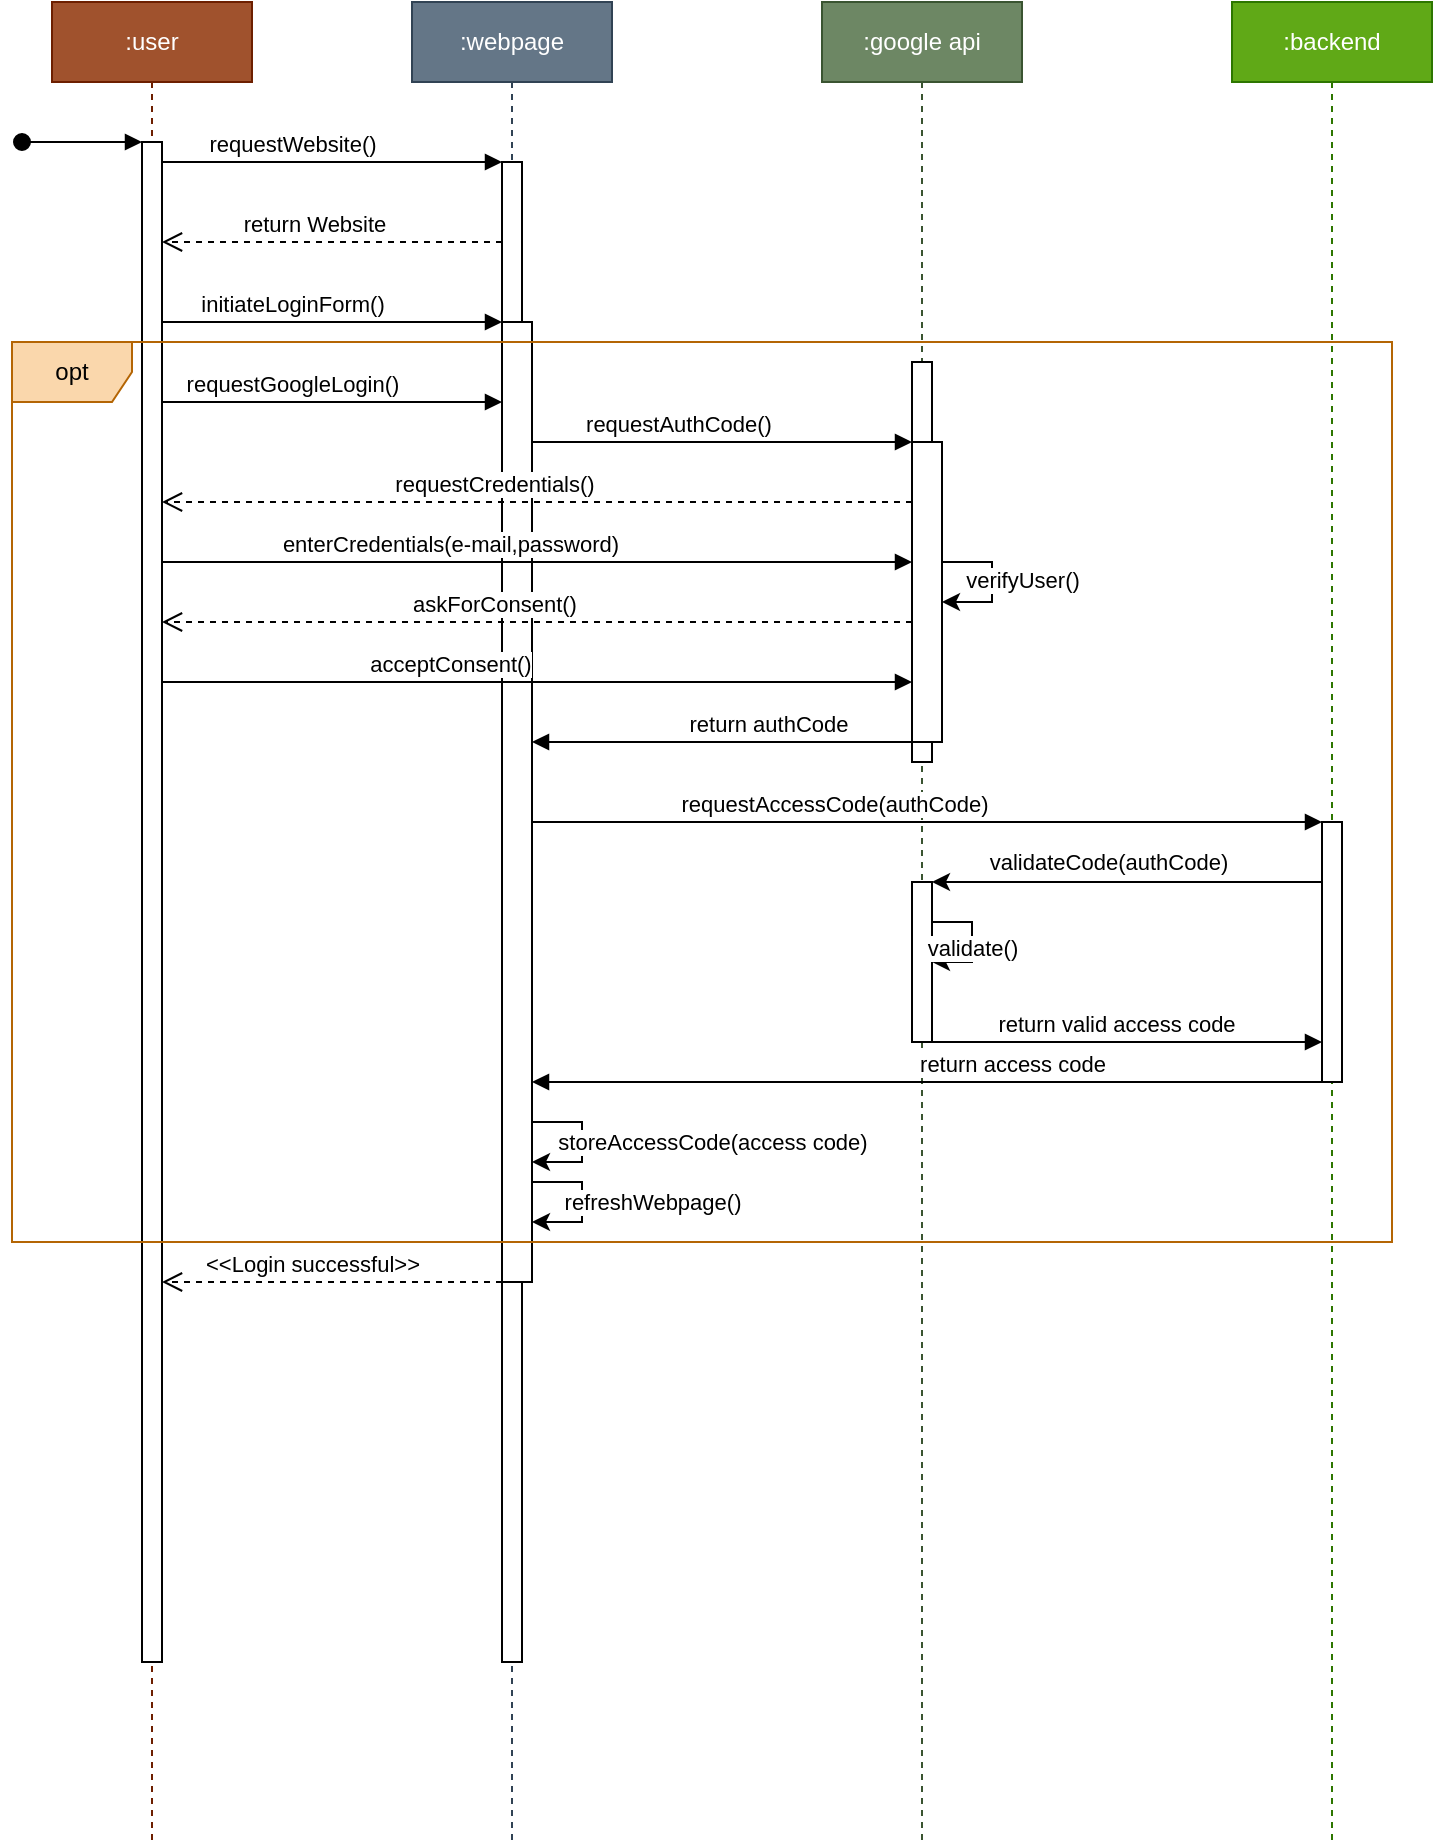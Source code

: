 <mxfile version="22.0.8" type="github">
  <diagram name="Page-1" id="2YBvvXClWsGukQMizWep">
    <mxGraphModel dx="1793" dy="943" grid="1" gridSize="10" guides="1" tooltips="1" connect="1" arrows="1" fold="1" page="1" pageScale="1" pageWidth="850" pageHeight="1100" math="0" shadow="0">
      <root>
        <mxCell id="0" />
        <mxCell id="1" parent="0" />
        <mxCell id="aM9ryv3xv72pqoxQDRHE-1" value=":user" style="shape=umlLifeline;perimeter=lifelinePerimeter;whiteSpace=wrap;html=1;container=0;dropTarget=0;collapsible=0;recursiveResize=0;outlineConnect=0;portConstraint=eastwest;newEdgeStyle={&quot;edgeStyle&quot;:&quot;elbowEdgeStyle&quot;,&quot;elbow&quot;:&quot;vertical&quot;,&quot;curved&quot;:0,&quot;rounded&quot;:0};fillColor=#a0522d;strokeColor=#6D1F00;fontColor=#ffffff;" parent="1" vertex="1">
          <mxGeometry x="40" y="40" width="100" height="920" as="geometry" />
        </mxCell>
        <mxCell id="aM9ryv3xv72pqoxQDRHE-2" value="" style="html=1;points=[];perimeter=orthogonalPerimeter;outlineConnect=0;targetShapes=umlLifeline;portConstraint=eastwest;newEdgeStyle={&quot;edgeStyle&quot;:&quot;elbowEdgeStyle&quot;,&quot;elbow&quot;:&quot;vertical&quot;,&quot;curved&quot;:0,&quot;rounded&quot;:0};" parent="aM9ryv3xv72pqoxQDRHE-1" vertex="1">
          <mxGeometry x="45" y="70" width="10" height="760" as="geometry" />
        </mxCell>
        <mxCell id="aM9ryv3xv72pqoxQDRHE-3" value="" style="html=1;verticalAlign=bottom;startArrow=oval;endArrow=block;startSize=8;edgeStyle=elbowEdgeStyle;elbow=vertical;curved=0;rounded=0;" parent="aM9ryv3xv72pqoxQDRHE-1" target="aM9ryv3xv72pqoxQDRHE-2" edge="1">
          <mxGeometry relative="1" as="geometry">
            <mxPoint x="-15" y="70" as="sourcePoint" />
          </mxGeometry>
        </mxCell>
        <mxCell id="aM9ryv3xv72pqoxQDRHE-5" value=":webpage" style="shape=umlLifeline;perimeter=lifelinePerimeter;whiteSpace=wrap;html=1;container=0;dropTarget=0;collapsible=0;recursiveResize=0;outlineConnect=0;portConstraint=eastwest;newEdgeStyle={&quot;edgeStyle&quot;:&quot;elbowEdgeStyle&quot;,&quot;elbow&quot;:&quot;vertical&quot;,&quot;curved&quot;:0,&quot;rounded&quot;:0};fillColor=#647687;strokeColor=#314354;fontColor=#ffffff;" parent="1" vertex="1">
          <mxGeometry x="220" y="40" width="100" height="920" as="geometry" />
        </mxCell>
        <mxCell id="aM9ryv3xv72pqoxQDRHE-6" value="" style="html=1;points=[];perimeter=orthogonalPerimeter;outlineConnect=0;targetShapes=umlLifeline;portConstraint=eastwest;newEdgeStyle={&quot;edgeStyle&quot;:&quot;elbowEdgeStyle&quot;,&quot;elbow&quot;:&quot;vertical&quot;,&quot;curved&quot;:0,&quot;rounded&quot;:0};" parent="aM9ryv3xv72pqoxQDRHE-5" vertex="1">
          <mxGeometry x="45" y="80" width="10" height="750" as="geometry" />
        </mxCell>
        <mxCell id="V-er5pfB7dBP98jVSQV--6" value="" style="html=1;points=[];perimeter=orthogonalPerimeter;outlineConnect=0;targetShapes=umlLifeline;portConstraint=eastwest;newEdgeStyle={&quot;edgeStyle&quot;:&quot;elbowEdgeStyle&quot;,&quot;elbow&quot;:&quot;vertical&quot;,&quot;curved&quot;:0,&quot;rounded&quot;:0};" vertex="1" parent="aM9ryv3xv72pqoxQDRHE-5">
          <mxGeometry x="45" y="160" width="15" height="480" as="geometry" />
        </mxCell>
        <mxCell id="aM9ryv3xv72pqoxQDRHE-7" value="requestWebsite()" style="html=1;verticalAlign=bottom;endArrow=block;edgeStyle=elbowEdgeStyle;elbow=vertical;curved=0;rounded=0;" parent="1" source="aM9ryv3xv72pqoxQDRHE-2" target="aM9ryv3xv72pqoxQDRHE-6" edge="1">
          <mxGeometry x="-0.235" relative="1" as="geometry">
            <mxPoint x="195" y="130" as="sourcePoint" />
            <Array as="points">
              <mxPoint x="180" y="120" />
            </Array>
            <mxPoint as="offset" />
          </mxGeometry>
        </mxCell>
        <mxCell id="aM9ryv3xv72pqoxQDRHE-8" value="return Website" style="html=1;verticalAlign=bottom;endArrow=open;dashed=1;endSize=8;edgeStyle=elbowEdgeStyle;elbow=vertical;curved=0;rounded=0;" parent="1" edge="1">
          <mxGeometry x="0.114" relative="1" as="geometry">
            <mxPoint x="95" y="160" as="targetPoint" />
            <Array as="points">
              <mxPoint x="190" y="160" />
            </Array>
            <mxPoint x="265" y="160" as="sourcePoint" />
            <mxPoint as="offset" />
          </mxGeometry>
        </mxCell>
        <mxCell id="V-er5pfB7dBP98jVSQV--1" value=":backend" style="shape=umlLifeline;perimeter=lifelinePerimeter;whiteSpace=wrap;html=1;container=0;dropTarget=0;collapsible=0;recursiveResize=0;outlineConnect=0;portConstraint=eastwest;newEdgeStyle={&quot;edgeStyle&quot;:&quot;elbowEdgeStyle&quot;,&quot;elbow&quot;:&quot;vertical&quot;,&quot;curved&quot;:0,&quot;rounded&quot;:0};fillColor=#60a917;fontColor=#ffffff;strokeColor=#2D7600;" vertex="1" parent="1">
          <mxGeometry x="630" y="40" width="100" height="920" as="geometry" />
        </mxCell>
        <mxCell id="V-er5pfB7dBP98jVSQV--2" value="" style="html=1;points=[];perimeter=orthogonalPerimeter;outlineConnect=0;targetShapes=umlLifeline;portConstraint=eastwest;newEdgeStyle={&quot;edgeStyle&quot;:&quot;elbowEdgeStyle&quot;,&quot;elbow&quot;:&quot;vertical&quot;,&quot;curved&quot;:0,&quot;rounded&quot;:0};" vertex="1" parent="V-er5pfB7dBP98jVSQV--1">
          <mxGeometry x="45" y="410" width="10" height="130" as="geometry" />
        </mxCell>
        <mxCell id="V-er5pfB7dBP98jVSQV--5" value="initiateLoginForm()" style="html=1;verticalAlign=bottom;endArrow=block;edgeStyle=elbowEdgeStyle;elbow=horizontal;curved=0;rounded=0;" edge="1" parent="1" source="aM9ryv3xv72pqoxQDRHE-2" target="aM9ryv3xv72pqoxQDRHE-6">
          <mxGeometry x="-0.235" relative="1" as="geometry">
            <mxPoint x="100" y="200" as="sourcePoint" />
            <Array as="points">
              <mxPoint x="185" y="200" />
            </Array>
            <mxPoint x="260" y="200" as="targetPoint" />
            <mxPoint as="offset" />
          </mxGeometry>
        </mxCell>
        <mxCell id="V-er5pfB7dBP98jVSQV--3" value=":google api" style="shape=umlLifeline;perimeter=lifelinePerimeter;whiteSpace=wrap;html=1;container=0;dropTarget=0;collapsible=0;recursiveResize=0;outlineConnect=0;portConstraint=eastwest;newEdgeStyle={&quot;edgeStyle&quot;:&quot;elbowEdgeStyle&quot;,&quot;elbow&quot;:&quot;vertical&quot;,&quot;curved&quot;:0,&quot;rounded&quot;:0};fillColor=#6d8764;fontColor=#ffffff;strokeColor=#3A5431;" vertex="1" parent="1">
          <mxGeometry x="425" y="40" width="100" height="920" as="geometry" />
        </mxCell>
        <mxCell id="V-er5pfB7dBP98jVSQV--4" value="" style="html=1;points=[];perimeter=orthogonalPerimeter;outlineConnect=0;targetShapes=umlLifeline;portConstraint=eastwest;newEdgeStyle={&quot;edgeStyle&quot;:&quot;elbowEdgeStyle&quot;,&quot;elbow&quot;:&quot;vertical&quot;,&quot;curved&quot;:0,&quot;rounded&quot;:0};" vertex="1" parent="V-er5pfB7dBP98jVSQV--3">
          <mxGeometry x="45" y="180" width="10" height="200" as="geometry" />
        </mxCell>
        <mxCell id="V-er5pfB7dBP98jVSQV--15" value="" style="html=1;points=[];perimeter=orthogonalPerimeter;outlineConnect=0;targetShapes=umlLifeline;portConstraint=eastwest;newEdgeStyle={&quot;edgeStyle&quot;:&quot;elbowEdgeStyle&quot;,&quot;elbow&quot;:&quot;vertical&quot;,&quot;curved&quot;:0,&quot;rounded&quot;:0};" vertex="1" parent="V-er5pfB7dBP98jVSQV--3">
          <mxGeometry x="45" y="220" width="15" height="150" as="geometry" />
        </mxCell>
        <mxCell id="V-er5pfB7dBP98jVSQV--24" value="" style="endArrow=classic;html=1;rounded=0;" edge="1" parent="V-er5pfB7dBP98jVSQV--3">
          <mxGeometry width="50" height="50" relative="1" as="geometry">
            <mxPoint x="60" y="280" as="sourcePoint" />
            <mxPoint x="60" y="300" as="targetPoint" />
            <Array as="points">
              <mxPoint x="85" y="280" />
              <mxPoint x="85" y="300" />
            </Array>
          </mxGeometry>
        </mxCell>
        <mxCell id="V-er5pfB7dBP98jVSQV--25" value="verifyUser()" style="edgeLabel;html=1;align=center;verticalAlign=middle;resizable=0;points=[];" vertex="1" connectable="0" parent="V-er5pfB7dBP98jVSQV--24">
          <mxGeometry x="-0.026" y="1" relative="1" as="geometry">
            <mxPoint x="14" as="offset" />
          </mxGeometry>
        </mxCell>
        <mxCell id="V-er5pfB7dBP98jVSQV--29" value="" style="html=1;points=[];perimeter=orthogonalPerimeter;outlineConnect=0;targetShapes=umlLifeline;portConstraint=eastwest;newEdgeStyle={&quot;edgeStyle&quot;:&quot;elbowEdgeStyle&quot;,&quot;elbow&quot;:&quot;vertical&quot;,&quot;curved&quot;:0,&quot;rounded&quot;:0};" vertex="1" parent="V-er5pfB7dBP98jVSQV--3">
          <mxGeometry x="45" y="440" width="10" height="80" as="geometry" />
        </mxCell>
        <mxCell id="V-er5pfB7dBP98jVSQV--37" style="edgeStyle=elbowEdgeStyle;rounded=0;orthogonalLoop=1;jettySize=auto;html=1;elbow=horizontal;curved=0;" edge="1" parent="V-er5pfB7dBP98jVSQV--3">
          <mxGeometry relative="1" as="geometry">
            <mxPoint x="55.0" y="460" as="sourcePoint" />
            <mxPoint x="55.0" y="480" as="targetPoint" />
            <Array as="points">
              <mxPoint x="75" y="480" />
            </Array>
          </mxGeometry>
        </mxCell>
        <mxCell id="V-er5pfB7dBP98jVSQV--40" value="validate()" style="edgeLabel;html=1;align=center;verticalAlign=middle;resizable=0;points=[];" vertex="1" connectable="0" parent="V-er5pfB7dBP98jVSQV--37">
          <mxGeometry x="0.081" relative="1" as="geometry">
            <mxPoint as="offset" />
          </mxGeometry>
        </mxCell>
        <mxCell id="V-er5pfB7dBP98jVSQV--7" value="opt" style="shape=umlFrame;whiteSpace=wrap;html=1;pointerEvents=0;fillColor=#fad7ac;strokeColor=#b46504;" vertex="1" parent="1">
          <mxGeometry x="20" y="210" width="690" height="450" as="geometry" />
        </mxCell>
        <mxCell id="V-er5pfB7dBP98jVSQV--9" value="requestGoogleLogin()" style="html=1;verticalAlign=bottom;endArrow=block;edgeStyle=elbowEdgeStyle;elbow=horizontal;curved=0;rounded=0;" edge="1" parent="1" source="aM9ryv3xv72pqoxQDRHE-2" target="V-er5pfB7dBP98jVSQV--6">
          <mxGeometry x="-0.235" relative="1" as="geometry">
            <mxPoint x="100" y="240" as="sourcePoint" />
            <Array as="points">
              <mxPoint x="190" y="240" />
            </Array>
            <mxPoint x="270" y="240" as="targetPoint" />
            <mxPoint as="offset" />
          </mxGeometry>
        </mxCell>
        <mxCell id="V-er5pfB7dBP98jVSQV--10" value="requestAuthCode()" style="html=1;verticalAlign=bottom;endArrow=block;edgeStyle=elbowEdgeStyle;elbow=horizontal;curved=0;rounded=0;" edge="1" parent="1" source="V-er5pfB7dBP98jVSQV--6">
          <mxGeometry x="-0.234" relative="1" as="geometry">
            <mxPoint x="290" y="260" as="sourcePoint" />
            <Array as="points">
              <mxPoint x="385" y="260" />
            </Array>
            <mxPoint x="470" y="260" as="targetPoint" />
            <mxPoint as="offset" />
          </mxGeometry>
        </mxCell>
        <mxCell id="V-er5pfB7dBP98jVSQV--16" value="requestCredentials()" style="html=1;verticalAlign=bottom;endArrow=open;dashed=1;endSize=8;edgeStyle=elbowEdgeStyle;elbow=vertical;curved=0;rounded=0;" edge="1" parent="1" source="V-er5pfB7dBP98jVSQV--15" target="aM9ryv3xv72pqoxQDRHE-2">
          <mxGeometry x="0.114" relative="1" as="geometry">
            <mxPoint x="140" y="290" as="targetPoint" />
            <Array as="points">
              <mxPoint x="235" y="290" />
            </Array>
            <mxPoint x="310" y="290" as="sourcePoint" />
            <mxPoint as="offset" />
          </mxGeometry>
        </mxCell>
        <mxCell id="V-er5pfB7dBP98jVSQV--17" value="enterCredentials(e-mail,password)" style="html=1;verticalAlign=bottom;endArrow=block;edgeStyle=elbowEdgeStyle;elbow=horizontal;curved=0;rounded=0;" edge="1" parent="1" source="aM9ryv3xv72pqoxQDRHE-2" target="V-er5pfB7dBP98jVSQV--15">
          <mxGeometry x="-0.235" relative="1" as="geometry">
            <mxPoint x="110" y="320" as="sourcePoint" />
            <Array as="points">
              <mxPoint x="185" y="320" />
            </Array>
            <mxPoint x="260" y="320" as="targetPoint" />
            <mxPoint as="offset" />
          </mxGeometry>
        </mxCell>
        <mxCell id="V-er5pfB7dBP98jVSQV--26" value="askForConsent()" style="html=1;verticalAlign=bottom;endArrow=open;dashed=1;endSize=8;edgeStyle=elbowEdgeStyle;elbow=vertical;curved=0;rounded=0;" edge="1" parent="1" source="V-er5pfB7dBP98jVSQV--15" target="aM9ryv3xv72pqoxQDRHE-2">
          <mxGeometry x="0.114" relative="1" as="geometry">
            <mxPoint x="100" y="350" as="targetPoint" />
            <Array as="points">
              <mxPoint x="240" y="350" />
            </Array>
            <mxPoint x="475" y="350" as="sourcePoint" />
            <mxPoint as="offset" />
          </mxGeometry>
        </mxCell>
        <mxCell id="V-er5pfB7dBP98jVSQV--27" value="acceptConsent()" style="html=1;verticalAlign=bottom;endArrow=block;edgeStyle=elbowEdgeStyle;elbow=horizontal;curved=0;rounded=0;" edge="1" parent="1" source="aM9ryv3xv72pqoxQDRHE-2">
          <mxGeometry x="-0.236" relative="1" as="geometry">
            <mxPoint x="100" y="380" as="sourcePoint" />
            <Array as="points">
              <mxPoint x="190" y="380" />
            </Array>
            <mxPoint x="470" y="380" as="targetPoint" />
            <mxPoint as="offset" />
          </mxGeometry>
        </mxCell>
        <mxCell id="V-er5pfB7dBP98jVSQV--28" value="return authCode" style="html=1;verticalAlign=bottom;endArrow=block;edgeStyle=elbowEdgeStyle;elbow=horizontal;curved=0;rounded=0;" edge="1" parent="1" source="V-er5pfB7dBP98jVSQV--15" target="V-er5pfB7dBP98jVSQV--6">
          <mxGeometry x="-0.238" relative="1" as="geometry">
            <mxPoint x="470" y="410.0" as="sourcePoint" />
            <Array as="points">
              <mxPoint x="385" y="410.0" />
            </Array>
            <mxPoint x="280" y="410.0" as="targetPoint" />
            <mxPoint as="offset" />
          </mxGeometry>
        </mxCell>
        <mxCell id="V-er5pfB7dBP98jVSQV--30" value="requestAccessCode(authCode)" style="html=1;verticalAlign=bottom;endArrow=block;edgeStyle=elbowEdgeStyle;elbow=horizontal;curved=0;rounded=0;" edge="1" parent="1" source="V-er5pfB7dBP98jVSQV--6" target="V-er5pfB7dBP98jVSQV--2">
          <mxGeometry x="-0.236" relative="1" as="geometry">
            <mxPoint x="300" y="450" as="sourcePoint" />
            <Array as="points">
              <mxPoint x="382.5" y="450" />
            </Array>
            <mxPoint x="662.5" y="450" as="targetPoint" />
            <mxPoint as="offset" />
          </mxGeometry>
        </mxCell>
        <mxCell id="V-er5pfB7dBP98jVSQV--34" value="" style="endArrow=classic;html=1;rounded=0;" edge="1" parent="1" source="V-er5pfB7dBP98jVSQV--2">
          <mxGeometry width="50" height="50" relative="1" as="geometry">
            <mxPoint x="670" y="480" as="sourcePoint" />
            <mxPoint x="480.0" y="480" as="targetPoint" />
            <Array as="points">
              <mxPoint x="580" y="480" />
            </Array>
          </mxGeometry>
        </mxCell>
        <mxCell id="V-er5pfB7dBP98jVSQV--35" value="validateCode(authCode)" style="edgeLabel;html=1;align=center;verticalAlign=middle;resizable=0;points=[];" vertex="1" connectable="0" parent="V-er5pfB7dBP98jVSQV--34">
          <mxGeometry x="0.173" y="2" relative="1" as="geometry">
            <mxPoint x="7" y="-12" as="offset" />
          </mxGeometry>
        </mxCell>
        <mxCell id="V-er5pfB7dBP98jVSQV--41" value="return valid access code" style="html=1;verticalAlign=bottom;endArrow=block;edgeStyle=elbowEdgeStyle;elbow=horizontal;curved=0;rounded=0;" edge="1" parent="1" target="V-er5pfB7dBP98jVSQV--2">
          <mxGeometry x="-0.059" relative="1" as="geometry">
            <mxPoint x="480" y="560" as="sourcePoint" />
            <Array as="points">
              <mxPoint x="575" y="560" />
            </Array>
            <mxPoint x="650" y="560" as="targetPoint" />
            <mxPoint as="offset" />
          </mxGeometry>
        </mxCell>
        <mxCell id="V-er5pfB7dBP98jVSQV--42" value="return access code" style="html=1;verticalAlign=bottom;endArrow=block;edgeStyle=elbowEdgeStyle;elbow=horizontal;curved=0;rounded=0;" edge="1" parent="1" source="V-er5pfB7dBP98jVSQV--2" target="V-er5pfB7dBP98jVSQV--6">
          <mxGeometry x="-0.215" relative="1" as="geometry">
            <mxPoint x="685" y="580" as="sourcePoint" />
            <Array as="points">
              <mxPoint x="392.5" y="580" />
            </Array>
            <mxPoint x="290" y="580" as="targetPoint" />
            <mxPoint as="offset" />
          </mxGeometry>
        </mxCell>
        <mxCell id="V-er5pfB7dBP98jVSQV--46" value="" style="endArrow=classic;html=1;rounded=0;" edge="1" parent="1">
          <mxGeometry width="50" height="50" relative="1" as="geometry">
            <mxPoint x="280" y="600" as="sourcePoint" />
            <mxPoint x="280" y="620" as="targetPoint" />
            <Array as="points">
              <mxPoint x="305" y="600" />
              <mxPoint x="305" y="620" />
            </Array>
          </mxGeometry>
        </mxCell>
        <mxCell id="V-er5pfB7dBP98jVSQV--48" value="storeAccessCode(access code)" style="edgeLabel;html=1;align=center;verticalAlign=middle;resizable=0;points=[];" vertex="1" connectable="0" parent="V-er5pfB7dBP98jVSQV--46">
          <mxGeometry x="-0.137" relative="1" as="geometry">
            <mxPoint x="65" y="5" as="offset" />
          </mxGeometry>
        </mxCell>
        <mxCell id="V-er5pfB7dBP98jVSQV--51" value="" style="endArrow=classic;html=1;rounded=0;" edge="1" parent="1">
          <mxGeometry width="50" height="50" relative="1" as="geometry">
            <mxPoint x="280" y="630" as="sourcePoint" />
            <mxPoint x="280" y="650" as="targetPoint" />
            <Array as="points">
              <mxPoint x="305" y="630" />
              <mxPoint x="305" y="650" />
            </Array>
          </mxGeometry>
        </mxCell>
        <mxCell id="V-er5pfB7dBP98jVSQV--52" value="refreshWebpage()" style="edgeLabel;html=1;align=center;verticalAlign=middle;resizable=0;points=[];" vertex="1" connectable="0" parent="V-er5pfB7dBP98jVSQV--51">
          <mxGeometry x="-0.137" relative="1" as="geometry">
            <mxPoint x="35" y="5" as="offset" />
          </mxGeometry>
        </mxCell>
        <mxCell id="V-er5pfB7dBP98jVSQV--54" value="&amp;lt;&amp;lt;Login successful&amp;gt;&amp;gt;" style="html=1;verticalAlign=bottom;endArrow=open;dashed=1;endSize=8;edgeStyle=elbowEdgeStyle;elbow=vertical;curved=0;rounded=0;" edge="1" parent="1" source="V-er5pfB7dBP98jVSQV--6" target="aM9ryv3xv72pqoxQDRHE-2">
          <mxGeometry x="0.116" relative="1" as="geometry">
            <mxPoint x="100" y="670" as="targetPoint" />
            <Array as="points">
              <mxPoint x="170" y="680" />
            </Array>
            <mxPoint x="250" y="670" as="sourcePoint" />
            <mxPoint as="offset" />
          </mxGeometry>
        </mxCell>
      </root>
    </mxGraphModel>
  </diagram>
</mxfile>
